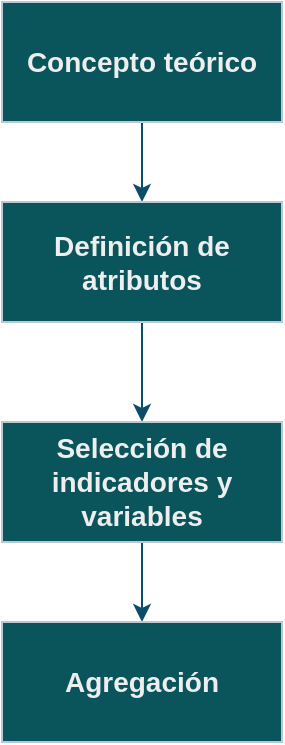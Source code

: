 <mxfile version="21.2.1" type="device">
  <diagram name="Page-1" id="332yKHlt1ZzFbt2__w06">
    <mxGraphModel dx="1050" dy="549" grid="1" gridSize="10" guides="1" tooltips="1" connect="1" arrows="1" fold="1" page="1" pageScale="1" pageWidth="827" pageHeight="1169" math="0" shadow="0">
      <root>
        <mxCell id="0" />
        <mxCell id="1" parent="0" />
        <mxCell id="6yGXLz9c3ERWJ2VqOsIL-3" value="" style="edgeStyle=orthogonalEdgeStyle;rounded=0;orthogonalLoop=1;jettySize=auto;html=1;labelBackgroundColor=none;strokeColor=#0B4D6A;fontColor=default;" edge="1" parent="1" source="6yGXLz9c3ERWJ2VqOsIL-1" target="6yGXLz9c3ERWJ2VqOsIL-2">
          <mxGeometry relative="1" as="geometry" />
        </mxCell>
        <mxCell id="6yGXLz9c3ERWJ2VqOsIL-1" value="&lt;font size=&quot;1&quot; style=&quot;&quot;&gt;&lt;b style=&quot;font-size: 14px;&quot;&gt;Concepto teórico&lt;/b&gt;&lt;/font&gt;" style="rounded=0;whiteSpace=wrap;html=1;labelBackgroundColor=none;fillColor=#09555B;strokeColor=#BAC8D3;fontColor=#EEEEEE;" vertex="1" parent="1">
          <mxGeometry x="350" y="40" width="140" height="60" as="geometry" />
        </mxCell>
        <mxCell id="6yGXLz9c3ERWJ2VqOsIL-5" value="" style="edgeStyle=orthogonalEdgeStyle;rounded=0;orthogonalLoop=1;jettySize=auto;html=1;labelBackgroundColor=none;strokeColor=#0B4D6A;fontColor=default;" edge="1" parent="1" source="6yGXLz9c3ERWJ2VqOsIL-2" target="6yGXLz9c3ERWJ2VqOsIL-4">
          <mxGeometry relative="1" as="geometry" />
        </mxCell>
        <mxCell id="6yGXLz9c3ERWJ2VqOsIL-2" value="&lt;font size=&quot;1&quot; style=&quot;&quot;&gt;&lt;b style=&quot;font-size: 14px;&quot;&gt;Definición de atributos&lt;/b&gt;&lt;/font&gt;" style="rounded=0;whiteSpace=wrap;html=1;labelBackgroundColor=none;fillColor=#09555B;strokeColor=#BAC8D3;fontColor=#EEEEEE;" vertex="1" parent="1">
          <mxGeometry x="350" y="140" width="140" height="60" as="geometry" />
        </mxCell>
        <mxCell id="6yGXLz9c3ERWJ2VqOsIL-7" value="" style="edgeStyle=orthogonalEdgeStyle;rounded=0;orthogonalLoop=1;jettySize=auto;html=1;labelBackgroundColor=none;strokeColor=#0B4D6A;fontColor=default;" edge="1" parent="1" source="6yGXLz9c3ERWJ2VqOsIL-4" target="6yGXLz9c3ERWJ2VqOsIL-6">
          <mxGeometry relative="1" as="geometry" />
        </mxCell>
        <mxCell id="6yGXLz9c3ERWJ2VqOsIL-4" value="&lt;font style=&quot;font-size: 14px;&quot;&gt;&lt;b&gt;Selección de indicadores y variables&lt;/b&gt;&lt;/font&gt;" style="rounded=0;whiteSpace=wrap;html=1;labelBackgroundColor=none;fillColor=#09555B;strokeColor=#BAC8D3;fontColor=#EEEEEE;" vertex="1" parent="1">
          <mxGeometry x="350" y="250" width="140" height="60" as="geometry" />
        </mxCell>
        <mxCell id="6yGXLz9c3ERWJ2VqOsIL-6" value="&lt;b&gt;&lt;font style=&quot;font-size: 14px;&quot;&gt;Agregación&lt;/font&gt;&lt;/b&gt;" style="rounded=0;whiteSpace=wrap;html=1;labelBackgroundColor=none;fillColor=#09555B;strokeColor=#BAC8D3;fontColor=#EEEEEE;" vertex="1" parent="1">
          <mxGeometry x="350" y="350" width="140" height="60" as="geometry" />
        </mxCell>
      </root>
    </mxGraphModel>
  </diagram>
</mxfile>
